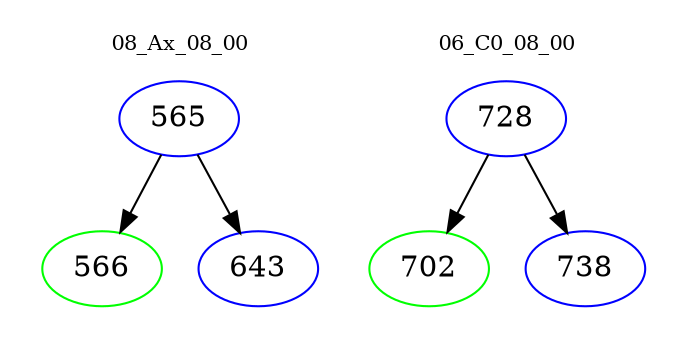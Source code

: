 digraph{
subgraph cluster_0 {
color = white
label = "08_Ax_08_00";
fontsize=10;
T0_565 [label="565", color="blue"]
T0_565 -> T0_566 [color="black"]
T0_566 [label="566", color="green"]
T0_565 -> T0_643 [color="black"]
T0_643 [label="643", color="blue"]
}
subgraph cluster_1 {
color = white
label = "06_C0_08_00";
fontsize=10;
T1_728 [label="728", color="blue"]
T1_728 -> T1_702 [color="black"]
T1_702 [label="702", color="green"]
T1_728 -> T1_738 [color="black"]
T1_738 [label="738", color="blue"]
}
}
